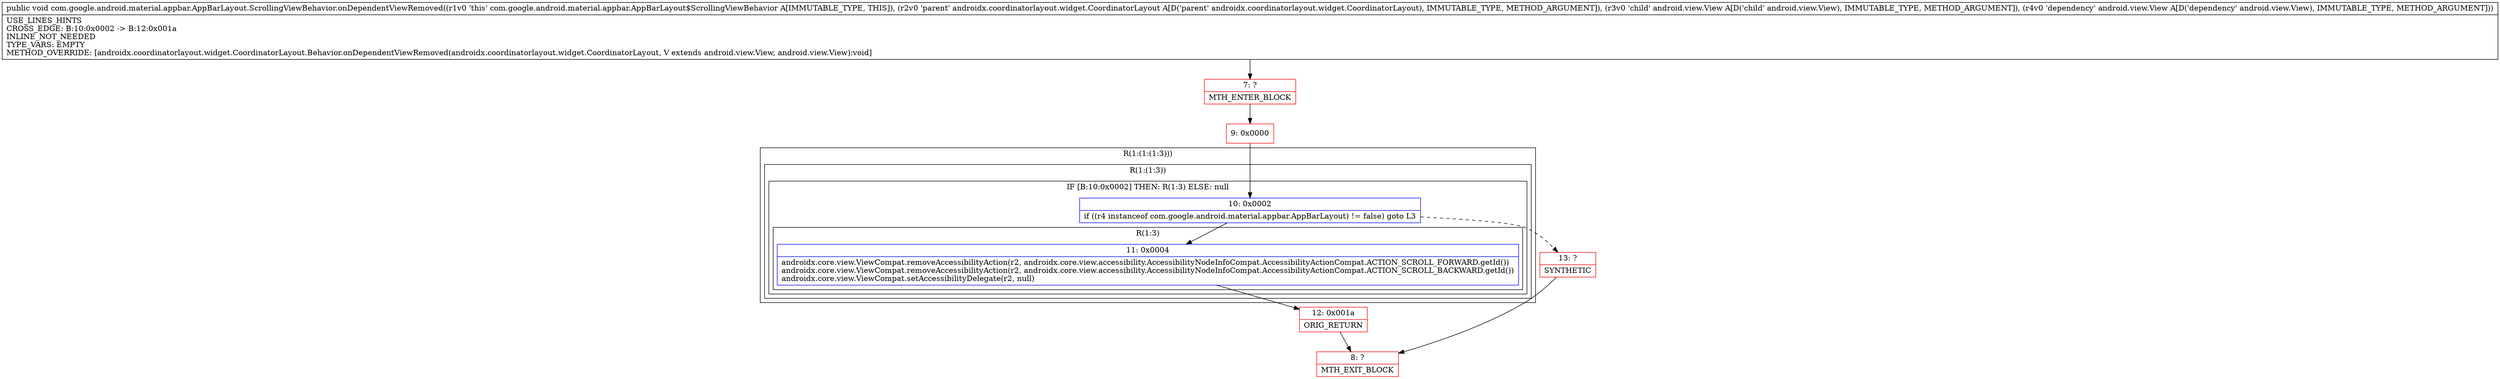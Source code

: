 digraph "CFG forcom.google.android.material.appbar.AppBarLayout.ScrollingViewBehavior.onDependentViewRemoved(Landroidx\/coordinatorlayout\/widget\/CoordinatorLayout;Landroid\/view\/View;Landroid\/view\/View;)V" {
subgraph cluster_Region_620100859 {
label = "R(1:(1:(1:3)))";
node [shape=record,color=blue];
subgraph cluster_Region_128238376 {
label = "R(1:(1:3))";
node [shape=record,color=blue];
subgraph cluster_IfRegion_919497917 {
label = "IF [B:10:0x0002] THEN: R(1:3) ELSE: null";
node [shape=record,color=blue];
Node_10 [shape=record,label="{10\:\ 0x0002|if ((r4 instanceof com.google.android.material.appbar.AppBarLayout) != false) goto L3\l}"];
subgraph cluster_Region_1592342973 {
label = "R(1:3)";
node [shape=record,color=blue];
Node_11 [shape=record,label="{11\:\ 0x0004|androidx.core.view.ViewCompat.removeAccessibilityAction(r2, androidx.core.view.accessibility.AccessibilityNodeInfoCompat.AccessibilityActionCompat.ACTION_SCROLL_FORWARD.getId())\landroidx.core.view.ViewCompat.removeAccessibilityAction(r2, androidx.core.view.accessibility.AccessibilityNodeInfoCompat.AccessibilityActionCompat.ACTION_SCROLL_BACKWARD.getId())\landroidx.core.view.ViewCompat.setAccessibilityDelegate(r2, null)\l}"];
}
}
}
}
Node_7 [shape=record,color=red,label="{7\:\ ?|MTH_ENTER_BLOCK\l}"];
Node_9 [shape=record,color=red,label="{9\:\ 0x0000}"];
Node_12 [shape=record,color=red,label="{12\:\ 0x001a|ORIG_RETURN\l}"];
Node_8 [shape=record,color=red,label="{8\:\ ?|MTH_EXIT_BLOCK\l}"];
Node_13 [shape=record,color=red,label="{13\:\ ?|SYNTHETIC\l}"];
MethodNode[shape=record,label="{public void com.google.android.material.appbar.AppBarLayout.ScrollingViewBehavior.onDependentViewRemoved((r1v0 'this' com.google.android.material.appbar.AppBarLayout$ScrollingViewBehavior A[IMMUTABLE_TYPE, THIS]), (r2v0 'parent' androidx.coordinatorlayout.widget.CoordinatorLayout A[D('parent' androidx.coordinatorlayout.widget.CoordinatorLayout), IMMUTABLE_TYPE, METHOD_ARGUMENT]), (r3v0 'child' android.view.View A[D('child' android.view.View), IMMUTABLE_TYPE, METHOD_ARGUMENT]), (r4v0 'dependency' android.view.View A[D('dependency' android.view.View), IMMUTABLE_TYPE, METHOD_ARGUMENT]))  | USE_LINES_HINTS\lCROSS_EDGE: B:10:0x0002 \-\> B:12:0x001a\lINLINE_NOT_NEEDED\lTYPE_VARS: EMPTY\lMETHOD_OVERRIDE: [androidx.coordinatorlayout.widget.CoordinatorLayout.Behavior.onDependentViewRemoved(androidx.coordinatorlayout.widget.CoordinatorLayout, V extends android.view.View, android.view.View):void]\l}"];
MethodNode -> Node_7;Node_10 -> Node_11;
Node_10 -> Node_13[style=dashed];
Node_11 -> Node_12;
Node_7 -> Node_9;
Node_9 -> Node_10;
Node_12 -> Node_8;
Node_13 -> Node_8;
}


